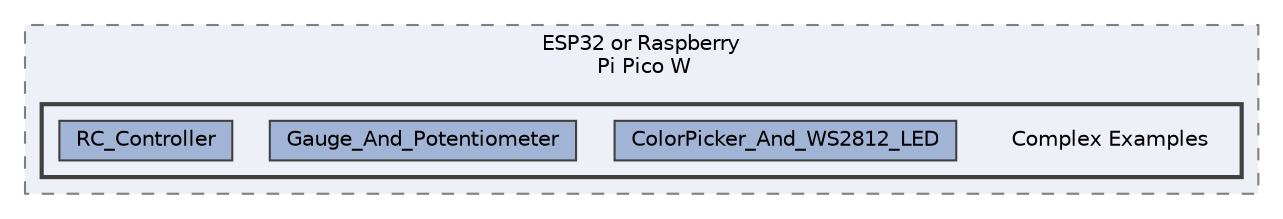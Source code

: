 digraph "C:/Users/BIG/Documents/Arduino/Libraries/Bind/examples/ESP32 or Raspberry Pi Pico W/Complex Examples"
{
 // LATEX_PDF_SIZE
  bgcolor="transparent";
  edge [fontname=Helvetica,fontsize=10,labelfontname=Helvetica,labelfontsize=10];
  node [fontname=Helvetica,fontsize=10,shape=box,height=0.2,width=0.4];
  compound=true
  subgraph clusterdir_8904b26482606ffde5798bcb9ddddfb9 {
    graph [ bgcolor="#edf0f7", pencolor="grey50", label="ESP32 or Raspberry\l Pi Pico W", fontname=Helvetica,fontsize=10 style="filled,dashed", URL="dir_8904b26482606ffde5798bcb9ddddfb9.html",tooltip=""]
  subgraph clusterdir_7ea16fefdabbb37c56ce069b08650c14 {
    graph [ bgcolor="#edf0f7", pencolor="grey25", label="", fontname=Helvetica,fontsize=10 style="filled,bold", URL="dir_7ea16fefdabbb37c56ce069b08650c14.html",tooltip=""]
    dir_7ea16fefdabbb37c56ce069b08650c14 [shape=plaintext, label="Complex Examples"];
  dir_d583906b181941c66b23d6cbd00b58f6 [label="ColorPicker_And_WS2812_LED", fillcolor="#a2b4d6", color="grey25", style="filled", URL="dir_d583906b181941c66b23d6cbd00b58f6.html",tooltip=""];
  dir_d48f354b229b2a64f0c92cb2eaa4de36 [label="Gauge_And_Potentiometer", fillcolor="#a2b4d6", color="grey25", style="filled", URL="dir_d48f354b229b2a64f0c92cb2eaa4de36.html",tooltip=""];
  dir_efc29ea20444791ca4d533ad4c664425 [label="RC_Controller", fillcolor="#a2b4d6", color="grey25", style="filled", URL="dir_efc29ea20444791ca4d533ad4c664425.html",tooltip=""];
  }
  }
}
